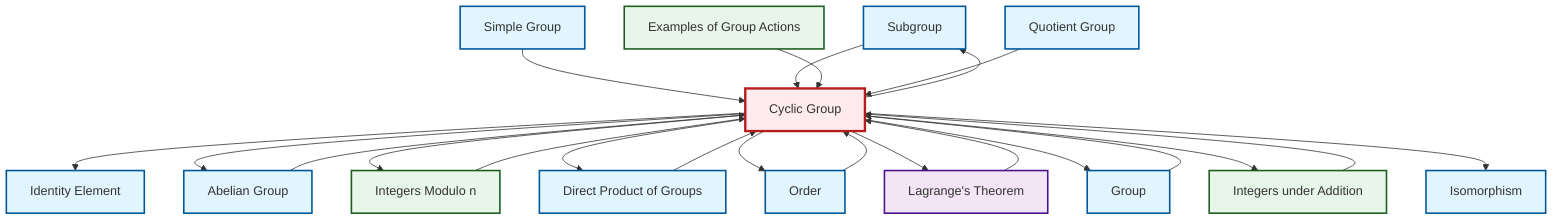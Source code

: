 graph TD
    classDef definition fill:#e1f5fe,stroke:#01579b,stroke-width:2px
    classDef theorem fill:#f3e5f5,stroke:#4a148c,stroke-width:2px
    classDef axiom fill:#fff3e0,stroke:#e65100,stroke-width:2px
    classDef example fill:#e8f5e9,stroke:#1b5e20,stroke-width:2px
    classDef current fill:#ffebee,stroke:#b71c1c,stroke-width:3px
    def-subgroup["Subgroup"]:::definition
    def-cyclic-group["Cyclic Group"]:::definition
    thm-lagrange["Lagrange's Theorem"]:::theorem
    ex-group-action-examples["Examples of Group Actions"]:::example
    ex-quotient-integers-mod-n["Integers Modulo n"]:::example
    def-abelian-group["Abelian Group"]:::definition
    ex-integers-addition["Integers under Addition"]:::example
    def-identity-element["Identity Element"]:::definition
    def-group["Group"]:::definition
    def-isomorphism["Isomorphism"]:::definition
    def-simple-group["Simple Group"]:::definition
    def-quotient-group["Quotient Group"]:::definition
    def-order["Order"]:::definition
    def-direct-product["Direct Product of Groups"]:::definition
    def-simple-group --> def-cyclic-group
    thm-lagrange --> def-cyclic-group
    def-cyclic-group --> def-identity-element
    ex-integers-addition --> def-cyclic-group
    def-abelian-group --> def-cyclic-group
    ex-quotient-integers-mod-n --> def-cyclic-group
    def-cyclic-group --> def-subgroup
    def-cyclic-group --> def-abelian-group
    def-cyclic-group --> ex-quotient-integers-mod-n
    def-subgroup --> def-cyclic-group
    def-cyclic-group --> def-direct-product
    def-cyclic-group --> def-order
    def-cyclic-group --> thm-lagrange
    def-direct-product --> def-cyclic-group
    ex-group-action-examples --> def-cyclic-group
    def-group --> def-cyclic-group
    def-cyclic-group --> def-group
    def-cyclic-group --> ex-integers-addition
    def-order --> def-cyclic-group
    def-quotient-group --> def-cyclic-group
    def-cyclic-group --> def-isomorphism
    class def-cyclic-group current